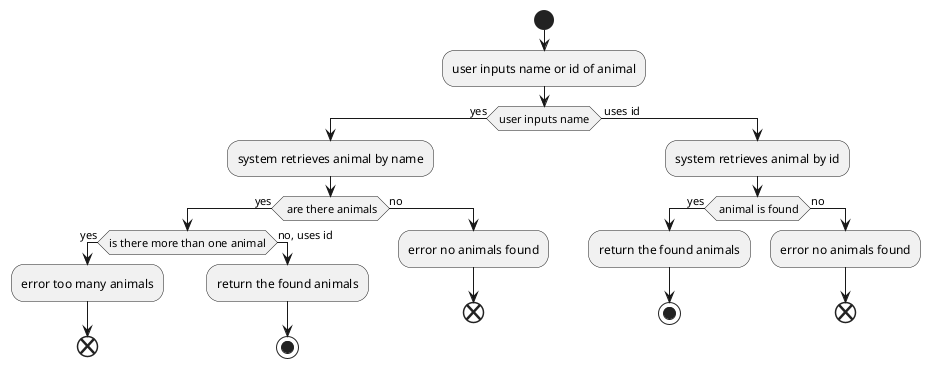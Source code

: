 @startuml
start
:user inputs name or id of animal;
if(user inputs name) then (yes)
    :system retrieves animal by name;
    if( are there animals) then (yes)
        if(is there more than one animal) then (yes)
            :error too many animals;
            end;
        else (no, uses id)
            :return the found animals;
            stop;
        endif

    else(no)
        :error no animals found;
        end;
    endif

else( uses id)
   :system retrieves animal by id;
       if( animal is found) then (yes)
       :return the found animals;
       stop;
       else(no)
           :error no animals found;
           end;

@enduml





